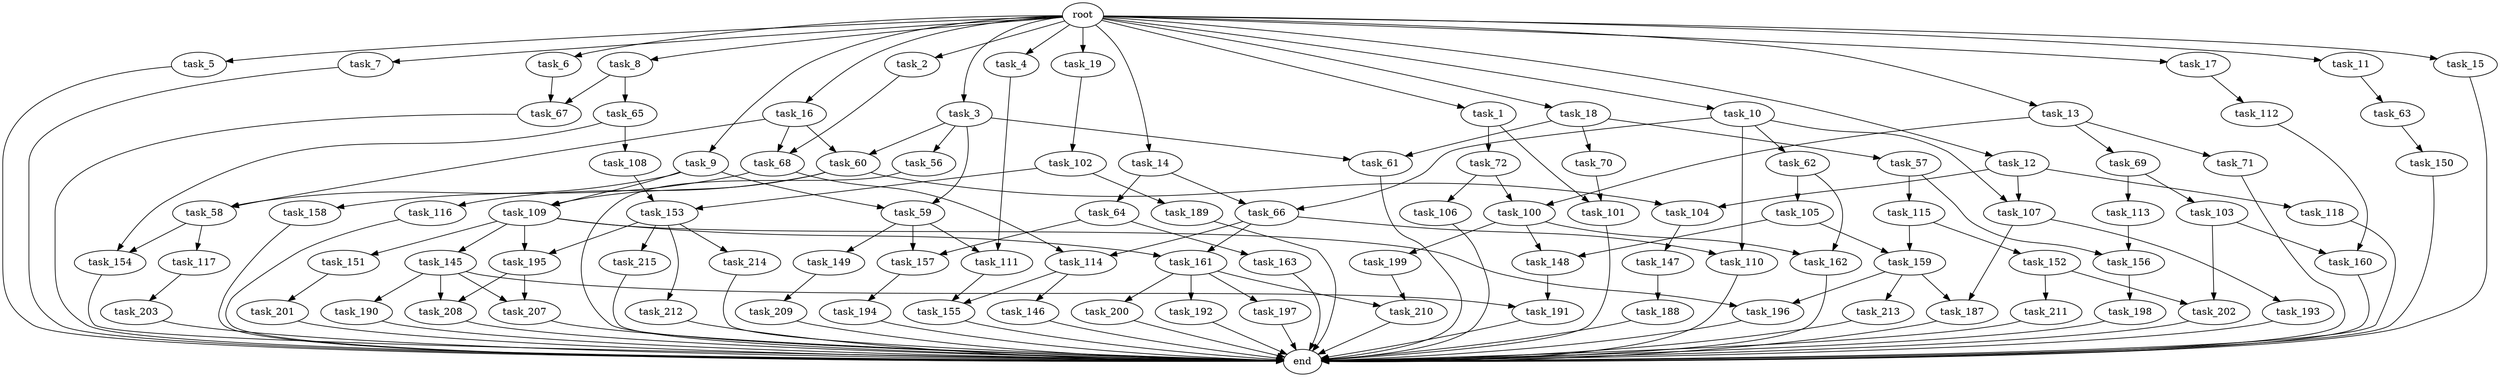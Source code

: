 digraph G {
  root [size="0.000000"];
  task_1 [size="1024.000000"];
  task_2 [size="1024.000000"];
  task_3 [size="1024.000000"];
  task_4 [size="1024.000000"];
  task_5 [size="1024.000000"];
  task_6 [size="1024.000000"];
  task_7 [size="1024.000000"];
  task_8 [size="1024.000000"];
  task_9 [size="1024.000000"];
  task_10 [size="1024.000000"];
  task_11 [size="1024.000000"];
  task_12 [size="1024.000000"];
  task_13 [size="1024.000000"];
  task_14 [size="1024.000000"];
  task_15 [size="1024.000000"];
  task_16 [size="1024.000000"];
  task_17 [size="1024.000000"];
  task_18 [size="1024.000000"];
  task_19 [size="1024.000000"];
  task_56 [size="309237645312.000000"];
  task_57 [size="77309411328.000000"];
  task_58 [size="386547056640.000000"];
  task_59 [size="386547056640.000000"];
  task_60 [size="618475290624.000000"];
  task_61 [size="386547056640.000000"];
  task_62 [size="137438953472.000000"];
  task_63 [size="858993459200.000000"];
  task_64 [size="420906795008.000000"];
  task_65 [size="77309411328.000000"];
  task_66 [size="558345748480.000000"];
  task_67 [size="936302870528.000000"];
  task_68 [size="858993459200.000000"];
  task_69 [size="137438953472.000000"];
  task_70 [size="77309411328.000000"];
  task_71 [size="137438953472.000000"];
  task_72 [size="309237645312.000000"];
  task_100 [size="687194767360.000000"];
  task_101 [size="523986010112.000000"];
  task_102 [size="858993459200.000000"];
  task_103 [size="858993459200.000000"];
  task_104 [size="343597383680.000000"];
  task_105 [size="214748364800.000000"];
  task_106 [size="549755813888.000000"];
  task_107 [size="171798691840.000000"];
  task_108 [size="858993459200.000000"];
  task_109 [size="386547056640.000000"];
  task_110 [size="833223655424.000000"];
  task_111 [size="68719476736.000000"];
  task_112 [size="420906795008.000000"];
  task_113 [size="858993459200.000000"];
  task_114 [size="773094113280.000000"];
  task_115 [size="695784701952.000000"];
  task_116 [size="309237645312.000000"];
  task_117 [size="77309411328.000000"];
  task_118 [size="34359738368.000000"];
  task_145 [size="309237645312.000000"];
  task_146 [size="549755813888.000000"];
  task_147 [size="309237645312.000000"];
  task_148 [size="455266533376.000000"];
  task_149 [size="34359738368.000000"];
  task_150 [size="549755813888.000000"];
  task_151 [size="309237645312.000000"];
  task_152 [size="549755813888.000000"];
  task_153 [size="1099511627776.000000"];
  task_154 [size="936302870528.000000"];
  task_155 [size="858993459200.000000"];
  task_156 [size="910533066752.000000"];
  task_157 [size="730144440320.000000"];
  task_158 [size="77309411328.000000"];
  task_159 [size="584115552256.000000"];
  task_160 [size="292057776128.000000"];
  task_161 [size="1005022347264.000000"];
  task_162 [size="635655159808.000000"];
  task_163 [size="695784701952.000000"];
  task_187 [size="910533066752.000000"];
  task_188 [size="695784701952.000000"];
  task_189 [size="549755813888.000000"];
  task_190 [size="309237645312.000000"];
  task_191 [size="730144440320.000000"];
  task_192 [size="549755813888.000000"];
  task_193 [size="695784701952.000000"];
  task_194 [size="34359738368.000000"];
  task_195 [size="730144440320.000000"];
  task_196 [size="523986010112.000000"];
  task_197 [size="549755813888.000000"];
  task_198 [size="77309411328.000000"];
  task_199 [size="420906795008.000000"];
  task_200 [size="549755813888.000000"];
  task_201 [size="214748364800.000000"];
  task_202 [size="627065225216.000000"];
  task_203 [size="420906795008.000000"];
  task_207 [size="1168231104512.000000"];
  task_208 [size="1168231104512.000000"];
  task_209 [size="549755813888.000000"];
  task_210 [size="970662608896.000000"];
  task_211 [size="549755813888.000000"];
  task_212 [size="420906795008.000000"];
  task_213 [size="214748364800.000000"];
  task_214 [size="420906795008.000000"];
  task_215 [size="420906795008.000000"];
  end [size="0.000000"];

  root -> task_1 [size="1.000000"];
  root -> task_2 [size="1.000000"];
  root -> task_3 [size="1.000000"];
  root -> task_4 [size="1.000000"];
  root -> task_5 [size="1.000000"];
  root -> task_6 [size="1.000000"];
  root -> task_7 [size="1.000000"];
  root -> task_8 [size="1.000000"];
  root -> task_9 [size="1.000000"];
  root -> task_10 [size="1.000000"];
  root -> task_11 [size="1.000000"];
  root -> task_12 [size="1.000000"];
  root -> task_13 [size="1.000000"];
  root -> task_14 [size="1.000000"];
  root -> task_15 [size="1.000000"];
  root -> task_16 [size="1.000000"];
  root -> task_17 [size="1.000000"];
  root -> task_18 [size="1.000000"];
  root -> task_19 [size="1.000000"];
  task_1 -> task_72 [size="301989888.000000"];
  task_1 -> task_101 [size="301989888.000000"];
  task_2 -> task_68 [size="536870912.000000"];
  task_3 -> task_56 [size="301989888.000000"];
  task_3 -> task_59 [size="301989888.000000"];
  task_3 -> task_60 [size="301989888.000000"];
  task_3 -> task_61 [size="301989888.000000"];
  task_4 -> task_111 [size="33554432.000000"];
  task_5 -> end [size="1.000000"];
  task_6 -> task_67 [size="838860800.000000"];
  task_7 -> end [size="1.000000"];
  task_8 -> task_65 [size="75497472.000000"];
  task_8 -> task_67 [size="75497472.000000"];
  task_9 -> task_58 [size="75497472.000000"];
  task_9 -> task_59 [size="75497472.000000"];
  task_9 -> task_109 [size="75497472.000000"];
  task_10 -> task_62 [size="134217728.000000"];
  task_10 -> task_66 [size="134217728.000000"];
  task_10 -> task_107 [size="134217728.000000"];
  task_10 -> task_110 [size="134217728.000000"];
  task_11 -> task_63 [size="838860800.000000"];
  task_12 -> task_104 [size="33554432.000000"];
  task_12 -> task_107 [size="33554432.000000"];
  task_12 -> task_118 [size="33554432.000000"];
  task_13 -> task_69 [size="134217728.000000"];
  task_13 -> task_71 [size="134217728.000000"];
  task_13 -> task_100 [size="134217728.000000"];
  task_14 -> task_64 [size="411041792.000000"];
  task_14 -> task_66 [size="411041792.000000"];
  task_15 -> end [size="1.000000"];
  task_16 -> task_58 [size="301989888.000000"];
  task_16 -> task_60 [size="301989888.000000"];
  task_16 -> task_68 [size="301989888.000000"];
  task_17 -> task_112 [size="411041792.000000"];
  task_18 -> task_57 [size="75497472.000000"];
  task_18 -> task_61 [size="75497472.000000"];
  task_18 -> task_70 [size="75497472.000000"];
  task_19 -> task_102 [size="838860800.000000"];
  task_56 -> end [size="1.000000"];
  task_57 -> task_115 [size="679477248.000000"];
  task_57 -> task_156 [size="679477248.000000"];
  task_58 -> task_117 [size="75497472.000000"];
  task_58 -> task_154 [size="75497472.000000"];
  task_59 -> task_111 [size="33554432.000000"];
  task_59 -> task_149 [size="33554432.000000"];
  task_59 -> task_157 [size="33554432.000000"];
  task_60 -> task_104 [size="301989888.000000"];
  task_60 -> task_109 [size="301989888.000000"];
  task_60 -> task_116 [size="301989888.000000"];
  task_61 -> end [size="1.000000"];
  task_62 -> task_105 [size="209715200.000000"];
  task_62 -> task_162 [size="209715200.000000"];
  task_63 -> task_150 [size="536870912.000000"];
  task_64 -> task_157 [size="679477248.000000"];
  task_64 -> task_163 [size="679477248.000000"];
  task_65 -> task_108 [size="838860800.000000"];
  task_65 -> task_154 [size="838860800.000000"];
  task_66 -> task_110 [size="679477248.000000"];
  task_66 -> task_114 [size="679477248.000000"];
  task_66 -> task_161 [size="679477248.000000"];
  task_67 -> end [size="1.000000"];
  task_68 -> task_114 [size="75497472.000000"];
  task_68 -> task_158 [size="75497472.000000"];
  task_69 -> task_103 [size="838860800.000000"];
  task_69 -> task_113 [size="838860800.000000"];
  task_70 -> task_101 [size="209715200.000000"];
  task_71 -> end [size="1.000000"];
  task_72 -> task_100 [size="536870912.000000"];
  task_72 -> task_106 [size="536870912.000000"];
  task_100 -> task_148 [size="411041792.000000"];
  task_100 -> task_162 [size="411041792.000000"];
  task_100 -> task_199 [size="411041792.000000"];
  task_101 -> end [size="1.000000"];
  task_102 -> task_153 [size="536870912.000000"];
  task_102 -> task_189 [size="536870912.000000"];
  task_103 -> task_160 [size="75497472.000000"];
  task_103 -> task_202 [size="75497472.000000"];
  task_104 -> task_147 [size="301989888.000000"];
  task_105 -> task_148 [size="33554432.000000"];
  task_105 -> task_159 [size="33554432.000000"];
  task_106 -> end [size="1.000000"];
  task_107 -> task_187 [size="679477248.000000"];
  task_107 -> task_193 [size="679477248.000000"];
  task_108 -> task_153 [size="536870912.000000"];
  task_109 -> task_145 [size="301989888.000000"];
  task_109 -> task_151 [size="301989888.000000"];
  task_109 -> task_161 [size="301989888.000000"];
  task_109 -> task_195 [size="301989888.000000"];
  task_109 -> task_196 [size="301989888.000000"];
  task_110 -> end [size="1.000000"];
  task_111 -> task_155 [size="301989888.000000"];
  task_112 -> task_160 [size="209715200.000000"];
  task_113 -> task_156 [size="209715200.000000"];
  task_114 -> task_146 [size="536870912.000000"];
  task_114 -> task_155 [size="536870912.000000"];
  task_115 -> task_152 [size="536870912.000000"];
  task_115 -> task_159 [size="536870912.000000"];
  task_116 -> end [size="1.000000"];
  task_117 -> task_203 [size="411041792.000000"];
  task_118 -> end [size="1.000000"];
  task_145 -> task_190 [size="301989888.000000"];
  task_145 -> task_191 [size="301989888.000000"];
  task_145 -> task_207 [size="301989888.000000"];
  task_145 -> task_208 [size="301989888.000000"];
  task_146 -> end [size="1.000000"];
  task_147 -> task_188 [size="679477248.000000"];
  task_148 -> task_191 [size="411041792.000000"];
  task_149 -> task_209 [size="536870912.000000"];
  task_150 -> end [size="1.000000"];
  task_151 -> task_201 [size="209715200.000000"];
  task_152 -> task_202 [size="536870912.000000"];
  task_152 -> task_211 [size="536870912.000000"];
  task_153 -> task_195 [size="411041792.000000"];
  task_153 -> task_212 [size="411041792.000000"];
  task_153 -> task_214 [size="411041792.000000"];
  task_153 -> task_215 [size="411041792.000000"];
  task_154 -> end [size="1.000000"];
  task_155 -> end [size="1.000000"];
  task_156 -> task_198 [size="75497472.000000"];
  task_157 -> task_194 [size="33554432.000000"];
  task_158 -> end [size="1.000000"];
  task_159 -> task_187 [size="209715200.000000"];
  task_159 -> task_196 [size="209715200.000000"];
  task_159 -> task_213 [size="209715200.000000"];
  task_160 -> end [size="1.000000"];
  task_161 -> task_192 [size="536870912.000000"];
  task_161 -> task_197 [size="536870912.000000"];
  task_161 -> task_200 [size="536870912.000000"];
  task_161 -> task_210 [size="536870912.000000"];
  task_162 -> end [size="1.000000"];
  task_163 -> end [size="1.000000"];
  task_187 -> end [size="1.000000"];
  task_188 -> end [size="1.000000"];
  task_189 -> end [size="1.000000"];
  task_190 -> end [size="1.000000"];
  task_191 -> end [size="1.000000"];
  task_192 -> end [size="1.000000"];
  task_193 -> end [size="1.000000"];
  task_194 -> end [size="1.000000"];
  task_195 -> task_207 [size="838860800.000000"];
  task_195 -> task_208 [size="838860800.000000"];
  task_196 -> end [size="1.000000"];
  task_197 -> end [size="1.000000"];
  task_198 -> end [size="1.000000"];
  task_199 -> task_210 [size="411041792.000000"];
  task_200 -> end [size="1.000000"];
  task_201 -> end [size="1.000000"];
  task_202 -> end [size="1.000000"];
  task_203 -> end [size="1.000000"];
  task_207 -> end [size="1.000000"];
  task_208 -> end [size="1.000000"];
  task_209 -> end [size="1.000000"];
  task_210 -> end [size="1.000000"];
  task_211 -> end [size="1.000000"];
  task_212 -> end [size="1.000000"];
  task_213 -> end [size="1.000000"];
  task_214 -> end [size="1.000000"];
  task_215 -> end [size="1.000000"];
}

